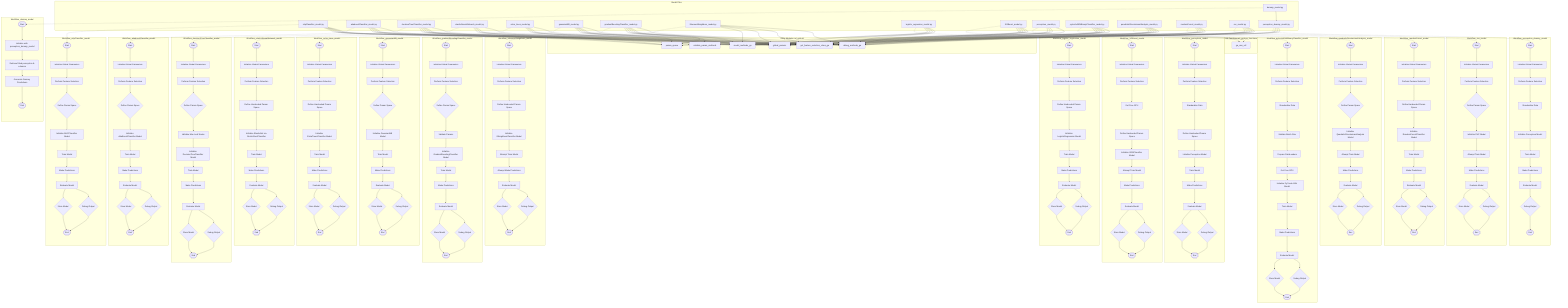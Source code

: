 graph TD
    subgraph "Model Files"
        mlp[mlpClassifier_model.py]
        ada[adaboostClassifier_model.py]
        dec[decisionTreeClassifier_model.py]
        dum[dummy_model.py]
        ela[elasticNeuralNetwork_model.py]
        ext[extra_trees_model.py]
        gau[gaussianNB_model.py]
        grad[gradientBoostingClassifier_model.py]
        knn[kNearestNeighbors_model.py]
        logr[logistic_regression_model.py]
        xgb[XGBoost_model.py]
        perc[perceptron_model.py]
        pann[pytorchANNBinaryClassifier_model.py]
        qda[quadraticDiscriminantAnalysis_model.py]
        randf[randomForest_model.py]
        svc[svc_model.py]
        percdum[perceptron_dummy_model.py]
    end

    subgraph "Utility Modules ml_grid.util"
        U_debug[debug_methods_ga]
        U_feature_select[get_feature_selection_class_ga]
        U_global_params[global_params]
        U_model_methods[model_methods_ga]
        U_param_space[param_space]
        U_validate_params[validate_param_methods]
    end

    subgraph "GA Functions ml_grid.ga_functions"
        G_ann_util[ga_ann_util]
    end

    subgraph "Workflow_mlpClassifier_model"
        mlp_S([Start]) --> mlp_A[Initialize Global Parameters]
        mlp_A --> mlp_B[Perform Feature Selection]
        mlp_B --> mlp_C{Define Param Space}
        mlp_C --> mlp_D[Initialize MLPClassifier Model]
        mlp_D --> mlp_E[Train Model]
        mlp_E --> mlp_F[Make Predictions]
        mlp_F --> mlp_G[Evaluate Model]
        mlp_G --> mlp_H{Debug Output}
        mlp_G --> mlp_I{Store Model}
        mlp_H --> mlp_End([End])
        mlp_I --> mlp_End
    end

    subgraph "Workflow_adaboostClassifier_model"
        ada_S([Start]) --> ada_A[Initialize Global Parameters]
        ada_A --> ada_B[Perform Feature Selection]
        ada_B --> ada_C{Define Param Space}
        ada_C --> ada_D[Initialize AdaBoostClassifier Model]
        ada_D --> ada_E[Train Model]
        ada_E --> ada_F[Make Predictions]
        ada_F --> ada_G[Evaluate Model]
        ada_G --> ada_H{Debug Output}
        ada_G --> ada_I{Store Model}
        ada_H --> ada_End([End])
        ada_I --> ada_End
    end

    subgraph "Workflow_decisionTreeClassifier_model"
        dec_S([Start]) --> dec_A[Initialize Global Parameters]
        dec_A --> dec_B[Perform Feature Selection]
        dec_B --> dec_C{Define Param Space}
        dec_C --> dec_D[Validate Max Leaf Nodes]
        dec_D --> dec_E[Initialize DecisionTreeClassifier Model]
        dec_E --> dec_F[Train Model]
        dec_F --> dec_G[Make Predictions]
        dec_G --> dec_H[Evaluate Model]
        dec_H --> dec_I{Debug Output}
        dec_H --> dec_J{Store Model}
        dec_I --> dec_End([End])
        dec_J --> dec_End
    end

    subgraph "Workflow_dummy_model"
        dum_S([Start]) --> dum_A[Initialize with perceptron_dummy_model]
        dum_A --> dum_B[Retrieve fitted perceptron & columns]
        dum_B --> dum_C[Generate Dummy Predictions]
        dum_C --> dum_End([End])
    end

    subgraph "Workflow_elasticNeuralNetwork_model"
        ela_S([Start]) --> ela_A[Initialize Global Parameters]
        ela_A --> ela_B[Perform Feature Selection]
        ela_B --> ela_C[Define Hardcoded Param Space]
        ela_C --> ela_D[Initialize ElasticNet via OneVsRestClassifier]
        ela_D --> ela_E[Train Model]
        ela_E --> ela_F[Make Predictions]
        ela_F --> ela_G[Evaluate Model]
        ela_G --> ela_H{Debug Output}
        ela_G --> ela_I{Store Model}
        ela_H --> ela_End([End])
        ela_I --> ela_End
    end

    subgraph "Workflow_extra_trees_model"
        ext_S([Start]) --> ext_A[Initialize Global Parameters]
        ext_A --> ext_B[Perform Feature Selection]
        ext_B --> ext_C[Define Hardcoded Param Space]
        ext_C --> ext_D[Initialize ExtraTreesClassifier Model]
        ext_D --> ext_E[Train Model]
        ext_E --> ext_F[Make Predictions]
        ext_F --> ext_G[Evaluate Model]
        ext_G --> ext_H{Debug Output}
        ext_G --> ext_I{Store Model}
        ext_H --> ext_End([End])
        ext_I --> ext_End
    end

    subgraph "Workflow_gaussianNB_model"
        gau_S([Start]) --> gau_A[Initialize Global Parameters]
        gau_A --> gau_B[Perform Feature Selection]
        gau_B --> gau_C{Define Param Space}
        gau_C --> gau_D[Initialize GaussianNB Model]
        gau_D --> gau_E[Train Model]
        gau_E --> gau_F[Make Predictions]
        gau_F --> gau_G[Evaluate Model]
        gau_G --> gau_H{Debug Output}
        gau_G --> gau_I{Store Model}
        gau_H --> gau_End([End])
        gau_I --> gau_End
    end

    subgraph "Workflow_gradientBoostingClassifier_model"
        grad_S([Start]) --> grad_A[Initialize Global Parameters]
        grad_A --> grad_B[Perform Feature Selection]
        grad_B --> grad_C{Define Param Space}
        grad_C --> grad_D[Validate Params]
        grad_D --> grad_E[Initialize GradientBoostingClassifier Model]
        grad_E --> grad_F[Train Model]
        grad_F --> grad_G[Make Predictions]
        grad_G --> grad_H[Evaluate Model]
        grad_H --> grad_I{Debug Output}
        grad_H --> grad_J{Store Model}
        grad_I --> grad_End([End])
        grad_J --> grad_End
    end

    subgraph "Workflow_kNearestNeighbors_model"
        knn_S([Start]) --> knn_A[Initialize Global Parameters]
        knn_A --> knn_B[Perform Feature Selection]
        knn_B --> knn_C[Define Hardcoded Param Space]
        knn_C --> knn_D[Initialize KNeighborsClassifier Model]
        knn_D --> knn_E[Attempt Train Model]
        knn_E --> knn_F[Attempt Make Predictions]
        knn_F --> knn_G[Evaluate Model]
        knn_G --> knn_H{Debug Output}
        knn_G --> knn_I{Store Model}
        knn_H --> knn_End([End])
        knn_I --> knn_End
    end

    subgraph "Workflow_logistic_regression_model"
        logr_S([Start]) --> logr_A[Initialize Global Parameters]
        logr_A --> logr_B[Perform Feature Selection]
        logr_B --> logr_C[Define Hardcoded Param Space]
        logr_C --> logr_D[Initialize LogisticRegression Model]
        logr_D --> logr_E[Train Model]
        logr_E --> logr_F[Make Predictions]
        logr_F --> logr_G[Evaluate Model]
        logr_G --> logr_H{Debug Output}
        logr_G --> logr_I{Store Model}
        logr_H --> logr_End([End])
        logr_I --> logr_End
    end

    subgraph "Workflow_XGBoost_model"
        xgb_S([Start]) --> xgb_A[Initialize Global Parameters]
        xgb_A --> xgb_B[Perform Feature Selection]
        xgb_B --> xgb_C[Get Free GPU]
        xgb_C --> xgb_D[Define Hardcoded Param Space]
        xgb_D --> xgb_E[Initialize XGBClassifier Model]
        xgb_E --> xgb_F[Attempt Train Model]
        xgb_F --> xgb_G[Make Predictions]
        xgb_G --> xgb_H[Evaluate Model]
        xgb_H --> xgb_I{Debug Output}
        xgb_H --> xgb_J{Store Model}
        xgb_I --> xgb_End([End])
        xgb_J --> xgb_End
    end

    subgraph "Workflow_perceptron_model"
        perc_S([Start]) --> perc_A[Initialize Global Parameters]
        perc_A --> perc_B[Perform Feature Selection]
        perc_B --> perc_C[Standardize Data]
        perc_C --> perc_D[Define Hardcoded Param Space]
        perc_D --> perc_E[Initialize Perceptron Model]
        perc_E --> perc_F[Train Model]
        perc_F --> perc_G[Make Predictions]
        perc_G --> perc_H[Evaluate Model]
        perc_H --> perc_I{Debug Output}
        perc_H --> perc_J{Store Model}
        perc_I --> perc_End([End])
        perc_J --> perc_End
    end

    subgraph "Workflow_pytorchANNBinaryClassifier_model"
        pann_S([Start]) --> pann_A[Initialize Global Parameters]
        pann_A --> pann_B[Perform Feature Selection]
        pann_B --> pann_C[Standardize Data]
        pann_C --> pann_D[Validate Batch Size]
        pann_D --> pann_E[Prepare DataLoaders]
        pann_E --> pann_F[Get Free GPU]
        pann_F --> pann_G[Initialize PyTorch ANN Model]
        pann_G --> pann_H[Train Model]
        pann_H --> pann_I[Make Predictions]
        pann_I --> pann_J[Evaluate Model]
        pann_J --> pann_K{Debug Output}
        pann_J --> pann_L{Store Model}
        pann_K --> pann_End([End])
        pann_L --> pann_End
    end

    subgraph "Workflow_quadraticDiscriminantAnalysis_model"
        qda_S([Start]) --> qda_A[Initialize Global Parameters]
        qda_A --> qda_B[Perform Feature Selection]
        qda_B --> qda_C{Define Param Space}
        qda_C --> qda_D[Initialize QuadraticDiscriminantAnalysis Model]
        qda_D --> qda_E[Attempt Train Model]
        qda_E --> qda_F[Make Predictions]
        qda_F --> qda_G[Evaluate Model]
        qda_G --> qda_H{Debug Output}
        qda_G --> qda_I{Store Model}
        qda_H --> qda_End([End])
        qda_I --> qda_End
    end

    subgraph "Workflow_randomForest_model"
        randf_S([Start]) --> randf_A[Initialize Global Parameters]
        randf_A --> randf_B[Perform Feature Selection]
        randf_B --> randf_C[Define Hardcoded Param Space]
        randf_C --> randf_D[Initialize RandomForestClassifier Model]
        randf_D --> randf_E[Train Model]
        randf_E --> randf_F[Make Predictions]
        randf_F --> randf_G[Evaluate Model]
        randf_G --> randf_H{Debug Output}
        randf_G --> randf_I{Store Model}
        randf_H --> randf_End([End])
        randf_I --> randf_End
    end

    subgraph "Workflow_svc_model"
        svc_S([Start]) --> svc_A[Initialize Global Parameters]
        svc_A --> svc_B[Perform Feature Selection]
        svc_B --> svc_C{Define Param Space}
        svc_C --> svc_D[Initialize SVC Model]
        svc_D --> svc_E[Attempt Train Model]
        svc_E --> svc_F[Make Predictions]
        svc_F --> svc_G[Evaluate Model]
        svc_G --> svc_H{Debug Output}
        svc_G --> svc_I{Store Model}
        svc_H --> svc_End([End])
        svc_I --> svc_End
    end

    subgraph "Workflow_perceptron_dummy_model"
        percdum_S([Start]) --> percdum_A[Initialize Global Parameters]
        percdum_A --> percdum_B[Perform Feature Selection]
        percdum_B --> percdum_C[Standardize Data]
        percdum_C --> percdum_D[Initialize Perceptron Model]
        percdum_D --> percdum_E[Train Model]
        percdum_E --> percdum_F[Make Predictions]
        percdum_F --> percdum_G[Evaluate Model]
        percdum_G --> percdum_H{Debug Output}
        percdum_H --> percdum_End([End])
    end

    %% Import Dependencies
    mlp --> U_debug
    mlp --> U_feature_select
    mlp --> U_global_params
    mlp --> U_model_methods
    mlp --> U_param_space

    ada --> U_debug
    ada --> U_feature_select
    ada --> U_global_params
    ada --> U_model_methods
    ada --> U_param_space

    dec --> U_debug
    dec --> U_feature_select
    dec --> U_global_params
    dec --> U_model_methods
    dec --> U_param_space
    dec --> U_validate_params

    dum --> percdum

    ela --> U_debug
    ela --> U_feature_select
    ela --> U_global_params
    ela --> U_model_methods

    ext --> U_debug
    ext --> U_feature_select
    ext --> U_global_params
    ext --> U_model_methods

    gau --> U_debug
    gau --> U_feature_select
    gau --> U_global_params
    gau --> U_model_methods
    gau --> U_param_space

    grad --> U_debug
    grad --> U_feature_select
    grad --> U_global_params
    grad --> U_model_methods
    grad --> U_param_space
    grad --> U_validate_params

    knn --> U_debug
    knn --> U_feature_select
    knn --> U_global_params
    knn --> U_model_methods

    logr --> U_debug
    logr --> U_feature_select
    logr --> U_global_params
    logr --> U_model_methods

    xgb --> U_debug
    xgb --> U_feature_select
    xgb --> U_global_params
    xgb --> U_model_methods
    xgb --> G_ann_util

    perc --> U_debug
    perc --> U_feature_select
    perc --> U_global_params
    perc --> U_model_methods

    pann --> U_debug
    pann --> U_feature_select
    pann --> U_global_params
    pann --> U_model_methods
    pann --> U_validate_params
    pann --> G_ann_util

    qda --> U_debug
    qda --> U_feature_select
    qda --> U_global_params
    qda --> U_model_methods
    qda --> U_param_space

    randf --> U_debug
    randf --> U_feature_select
    randf --> U_global_params
    randf --> U_model_methods

    svc --> U_debug
    svc --> U_feature_select
    svc --> U_global_params
    svc --> U_model_methods
    svc --> U_param_space

    percdum --> U_debug
    percdum --> U_feature_select
    percdum --> U_global_params

    %% Link Models to their Workflows
    mlp -.-> mlp_S
    ada -.-> ada_S
    dec -.-> dec_S
    dum -.-> dum_S
    ela -.-> ela_S
    ext -.-> ext_S
    gau -.-> gau_S
    grad -.-> grad_S
    knn -.-> knn_S
    logr -.-> logr_S
    xgb -.-> xgb_S
    perc -.-> perc_S
    pann -.-> pann_S
    qda -.-> qda_S
    randf -.-> randf_S
    svc -.-> svc_S
    percdum -.-> percdum_S